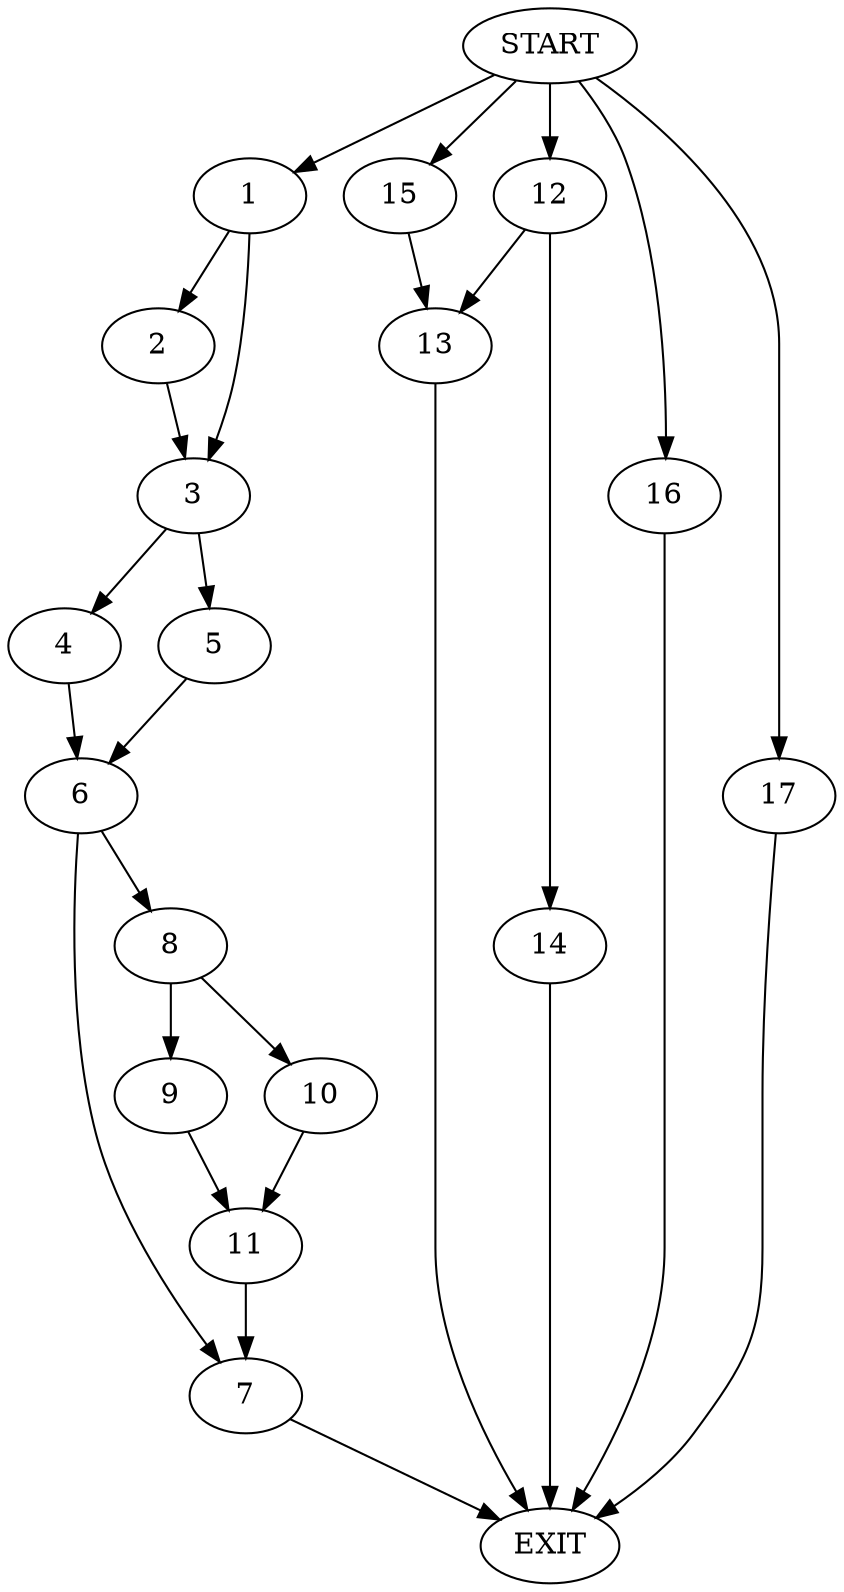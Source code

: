 digraph {
0 [label="START"]
18 [label="EXIT"]
0 -> 1
1 -> 2
1 -> 3
2 -> 3
3 -> 4
3 -> 5
4 -> 6
5 -> 6
6 -> 7
6 -> 8
8 -> 9
8 -> 10
7 -> 18
10 -> 11
9 -> 11
11 -> 7
0 -> 12
12 -> 13
12 -> 14
13 -> 18
14 -> 18
0 -> 15
15 -> 13
0 -> 16
16 -> 18
0 -> 17
17 -> 18
}
